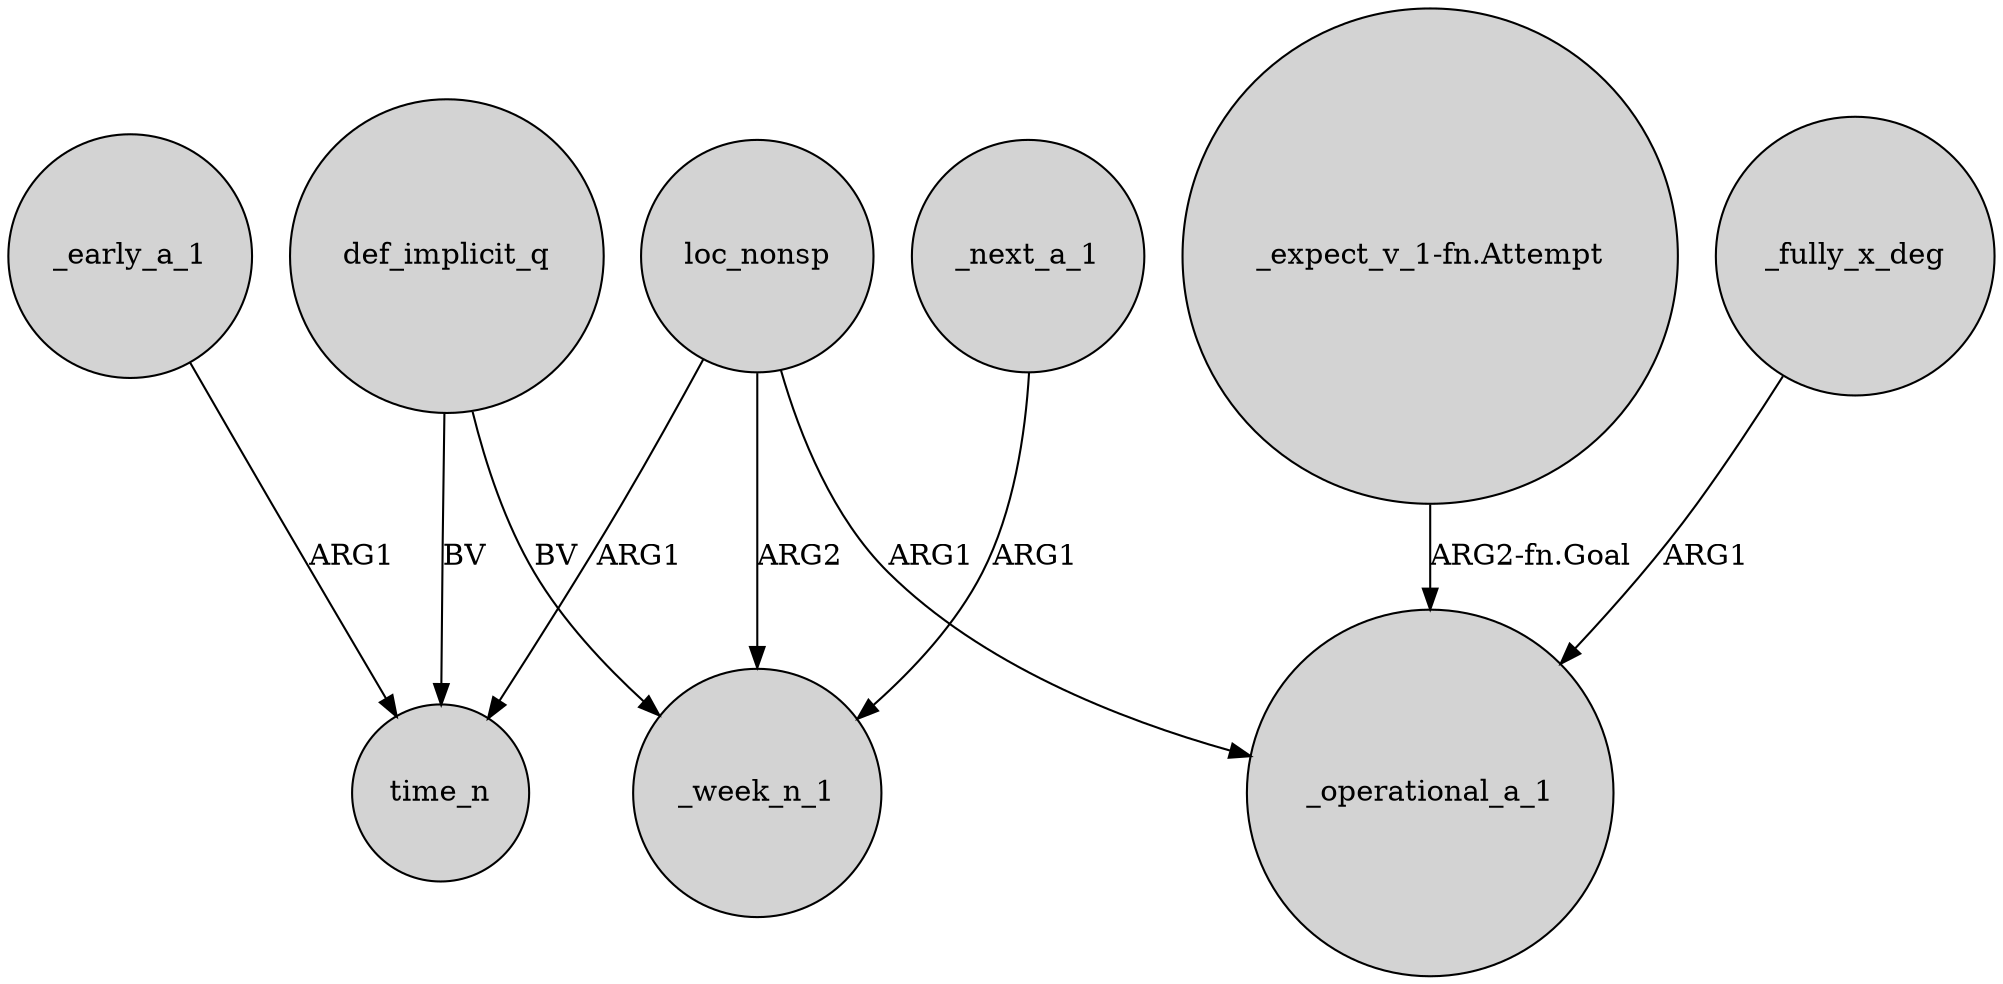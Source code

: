digraph {
	node [shape=circle style=filled]
	_early_a_1 -> time_n [label=ARG1]
	"_expect_v_1-fn.Attempt" -> _operational_a_1 [label="ARG2-fn.Goal"]
	_fully_x_deg -> _operational_a_1 [label=ARG1]
	loc_nonsp -> _week_n_1 [label=ARG2]
	loc_nonsp -> _operational_a_1 [label=ARG1]
	def_implicit_q -> _week_n_1 [label=BV]
	loc_nonsp -> time_n [label=ARG1]
	def_implicit_q -> time_n [label=BV]
	_next_a_1 -> _week_n_1 [label=ARG1]
}
